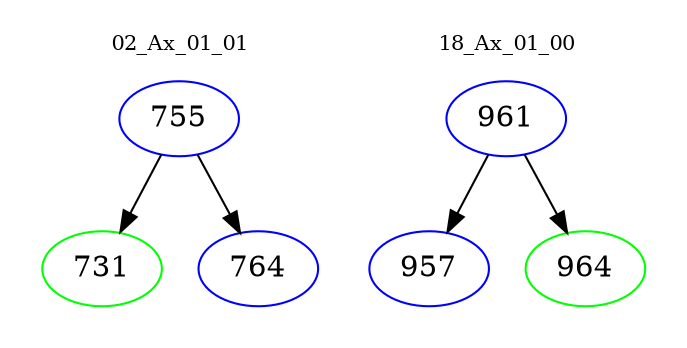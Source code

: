 digraph{
subgraph cluster_0 {
color = white
label = "02_Ax_01_01";
fontsize=10;
T0_755 [label="755", color="blue"]
T0_755 -> T0_731 [color="black"]
T0_731 [label="731", color="green"]
T0_755 -> T0_764 [color="black"]
T0_764 [label="764", color="blue"]
}
subgraph cluster_1 {
color = white
label = "18_Ax_01_00";
fontsize=10;
T1_961 [label="961", color="blue"]
T1_961 -> T1_957 [color="black"]
T1_957 [label="957", color="blue"]
T1_961 -> T1_964 [color="black"]
T1_964 [label="964", color="green"]
}
}
